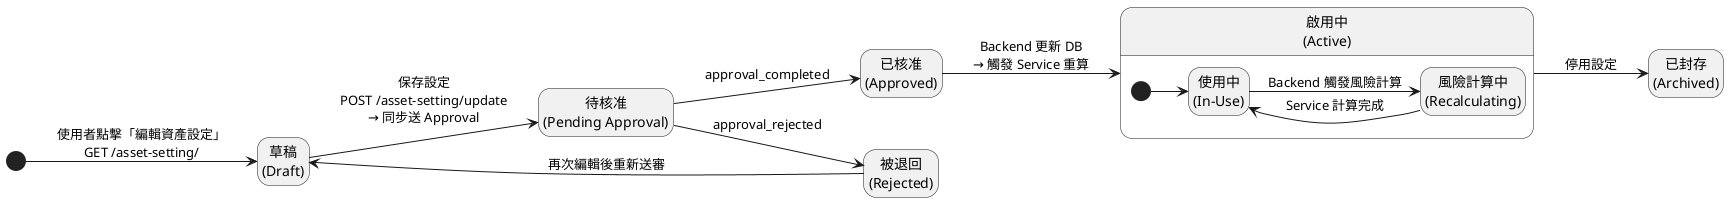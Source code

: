 @startuml

left to right direction
hide empty description

[*] --> Draft : 使用者點擊「編輯資產設定」\nGET /asset-setting/
state "草稿\n(Draft)" as Draft <<draft>>

Draft --> PendingApproval : 保存設定\nPOST /asset-setting/update\n→ 同步送 Approval
state "待核准\n(Pending Approval)" as PendingApproval <<approval>>

PendingApproval --> Approved : approval_completed
PendingApproval --> Rejected : approval_rejected
state "被退回\n(Rejected)" as Rejected <<terminal>>
Rejected --> Draft : 再次編輯後重新送審

state "已核准\n(Approved)" as Approved <<approval>>

state "啟用中\n(Active)" as Active <<active>> {
  [*] --> InUse
  state "使用中\n(In-Use)"        as InUse
  state "風險計算中\n(Recalculating)" as Recalculating

  InUse --> Recalculating : Backend 觸發風險計算
  Recalculating --> InUse : Service 計算完成
}

Approved --> Active : Backend 更新 DB\n→ 觸發 Service 重算

Active --> Archived : 停用設定
state "已封存\n(Archived)" as Archived <<terminal>>
@enduml
